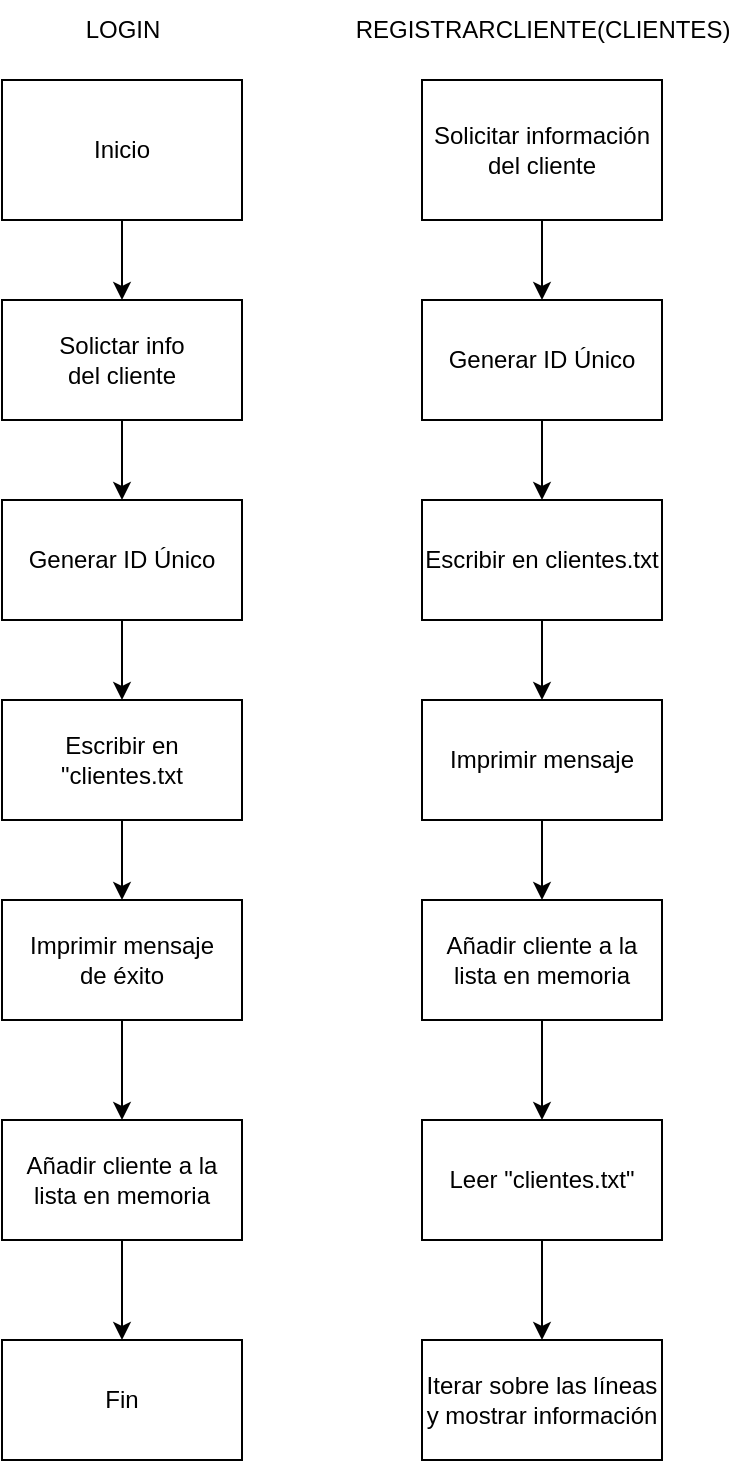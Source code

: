 <mxfile version="22.1.1" type="github">
  <diagram id="C5RBs43oDa-KdzZeNtuy" name="Page-1">
    <mxGraphModel dx="493" dy="568" grid="1" gridSize="10" guides="1" tooltips="1" connect="1" arrows="1" fold="1" page="1" pageScale="1" pageWidth="827" pageHeight="1169" math="0" shadow="0">
      <root>
        <mxCell id="WIyWlLk6GJQsqaUBKTNV-0" />
        <mxCell id="WIyWlLk6GJQsqaUBKTNV-1" parent="WIyWlLk6GJQsqaUBKTNV-0" />
        <mxCell id="VLlErGUeabO-Wsx0XHVg-6" style="edgeStyle=orthogonalEdgeStyle;rounded=0;orthogonalLoop=1;jettySize=auto;html=1;exitX=0.5;exitY=1;exitDx=0;exitDy=0;entryX=0.5;entryY=0;entryDx=0;entryDy=0;" edge="1" parent="WIyWlLk6GJQsqaUBKTNV-1" source="VLlErGUeabO-Wsx0XHVg-0" target="VLlErGUeabO-Wsx0XHVg-1">
          <mxGeometry relative="1" as="geometry" />
        </mxCell>
        <mxCell id="VLlErGUeabO-Wsx0XHVg-0" value="Inicio" style="rounded=0;whiteSpace=wrap;html=1;" vertex="1" parent="WIyWlLk6GJQsqaUBKTNV-1">
          <mxGeometry x="120" y="410" width="120" height="70" as="geometry" />
        </mxCell>
        <mxCell id="VLlErGUeabO-Wsx0XHVg-7" style="edgeStyle=orthogonalEdgeStyle;rounded=0;orthogonalLoop=1;jettySize=auto;html=1;exitX=0.5;exitY=1;exitDx=0;exitDy=0;" edge="1" parent="WIyWlLk6GJQsqaUBKTNV-1" source="VLlErGUeabO-Wsx0XHVg-1" target="VLlErGUeabO-Wsx0XHVg-2">
          <mxGeometry relative="1" as="geometry" />
        </mxCell>
        <mxCell id="VLlErGUeabO-Wsx0XHVg-1" value="Solictar info&lt;br&gt;del cliente" style="rounded=0;whiteSpace=wrap;html=1;" vertex="1" parent="WIyWlLk6GJQsqaUBKTNV-1">
          <mxGeometry x="120" y="520" width="120" height="60" as="geometry" />
        </mxCell>
        <mxCell id="VLlErGUeabO-Wsx0XHVg-8" style="edgeStyle=orthogonalEdgeStyle;rounded=0;orthogonalLoop=1;jettySize=auto;html=1;exitX=0.5;exitY=1;exitDx=0;exitDy=0;" edge="1" parent="WIyWlLk6GJQsqaUBKTNV-1" source="VLlErGUeabO-Wsx0XHVg-2" target="VLlErGUeabO-Wsx0XHVg-3">
          <mxGeometry relative="1" as="geometry" />
        </mxCell>
        <mxCell id="VLlErGUeabO-Wsx0XHVg-2" value="Generar ID Único" style="rounded=0;whiteSpace=wrap;html=1;" vertex="1" parent="WIyWlLk6GJQsqaUBKTNV-1">
          <mxGeometry x="120" y="620" width="120" height="60" as="geometry" />
        </mxCell>
        <mxCell id="VLlErGUeabO-Wsx0XHVg-11" style="edgeStyle=orthogonalEdgeStyle;rounded=0;orthogonalLoop=1;jettySize=auto;html=1;exitX=0.5;exitY=1;exitDx=0;exitDy=0;entryX=0.5;entryY=0;entryDx=0;entryDy=0;" edge="1" parent="WIyWlLk6GJQsqaUBKTNV-1" source="VLlErGUeabO-Wsx0XHVg-3" target="VLlErGUeabO-Wsx0XHVg-9">
          <mxGeometry relative="1" as="geometry" />
        </mxCell>
        <mxCell id="VLlErGUeabO-Wsx0XHVg-3" value="Escribir en&lt;br&gt;&quot;clientes.txt" style="rounded=0;whiteSpace=wrap;html=1;" vertex="1" parent="WIyWlLk6GJQsqaUBKTNV-1">
          <mxGeometry x="120" y="720" width="120" height="60" as="geometry" />
        </mxCell>
        <mxCell id="VLlErGUeabO-Wsx0XHVg-14" style="edgeStyle=orthogonalEdgeStyle;rounded=0;orthogonalLoop=1;jettySize=auto;html=1;exitX=0.5;exitY=1;exitDx=0;exitDy=0;entryX=0.5;entryY=0;entryDx=0;entryDy=0;" edge="1" parent="WIyWlLk6GJQsqaUBKTNV-1" source="VLlErGUeabO-Wsx0XHVg-9" target="VLlErGUeabO-Wsx0XHVg-12">
          <mxGeometry relative="1" as="geometry" />
        </mxCell>
        <mxCell id="VLlErGUeabO-Wsx0XHVg-9" value="Imprimir mensaje&lt;br&gt;de éxito" style="rounded=0;whiteSpace=wrap;html=1;" vertex="1" parent="WIyWlLk6GJQsqaUBKTNV-1">
          <mxGeometry x="120" y="820" width="120" height="60" as="geometry" />
        </mxCell>
        <mxCell id="VLlErGUeabO-Wsx0XHVg-10" value="LOGIN" style="text;html=1;align=center;verticalAlign=middle;resizable=0;points=[];autosize=1;strokeColor=none;fillColor=none;" vertex="1" parent="WIyWlLk6GJQsqaUBKTNV-1">
          <mxGeometry x="150" y="370" width="60" height="30" as="geometry" />
        </mxCell>
        <mxCell id="VLlErGUeabO-Wsx0XHVg-15" style="edgeStyle=orthogonalEdgeStyle;rounded=0;orthogonalLoop=1;jettySize=auto;html=1;exitX=0.5;exitY=1;exitDx=0;exitDy=0;" edge="1" parent="WIyWlLk6GJQsqaUBKTNV-1" source="VLlErGUeabO-Wsx0XHVg-12" target="VLlErGUeabO-Wsx0XHVg-13">
          <mxGeometry relative="1" as="geometry" />
        </mxCell>
        <mxCell id="VLlErGUeabO-Wsx0XHVg-12" value="Añadir cliente a la lista en memoria" style="rounded=0;whiteSpace=wrap;html=1;" vertex="1" parent="WIyWlLk6GJQsqaUBKTNV-1">
          <mxGeometry x="120" y="930" width="120" height="60" as="geometry" />
        </mxCell>
        <mxCell id="VLlErGUeabO-Wsx0XHVg-13" value="Fin" style="rounded=0;whiteSpace=wrap;html=1;" vertex="1" parent="WIyWlLk6GJQsqaUBKTNV-1">
          <mxGeometry x="120" y="1040" width="120" height="60" as="geometry" />
        </mxCell>
        <mxCell id="VLlErGUeabO-Wsx0XHVg-18" value="REGISTRARCLIENTE(CLIENTES)" style="text;html=1;align=center;verticalAlign=middle;resizable=0;points=[];autosize=1;strokeColor=none;fillColor=none;" vertex="1" parent="WIyWlLk6GJQsqaUBKTNV-1">
          <mxGeometry x="285" y="370" width="210" height="30" as="geometry" />
        </mxCell>
        <mxCell id="VLlErGUeabO-Wsx0XHVg-26" style="edgeStyle=orthogonalEdgeStyle;rounded=0;orthogonalLoop=1;jettySize=auto;html=1;exitX=0.5;exitY=1;exitDx=0;exitDy=0;" edge="1" parent="WIyWlLk6GJQsqaUBKTNV-1" source="VLlErGUeabO-Wsx0XHVg-19" target="VLlErGUeabO-Wsx0XHVg-22">
          <mxGeometry relative="1" as="geometry" />
        </mxCell>
        <mxCell id="VLlErGUeabO-Wsx0XHVg-19" value="Solicitar información&lt;br&gt;del cliente" style="rounded=0;whiteSpace=wrap;html=1;" vertex="1" parent="WIyWlLk6GJQsqaUBKTNV-1">
          <mxGeometry x="330" y="410" width="120" height="70" as="geometry" />
        </mxCell>
        <mxCell id="VLlErGUeabO-Wsx0XHVg-28" style="edgeStyle=orthogonalEdgeStyle;rounded=0;orthogonalLoop=1;jettySize=auto;html=1;entryX=0.5;entryY=0;entryDx=0;entryDy=0;" edge="1" parent="WIyWlLk6GJQsqaUBKTNV-1" source="VLlErGUeabO-Wsx0XHVg-22" target="VLlErGUeabO-Wsx0XHVg-23">
          <mxGeometry relative="1" as="geometry" />
        </mxCell>
        <mxCell id="VLlErGUeabO-Wsx0XHVg-22" value="Generar ID Único" style="rounded=0;whiteSpace=wrap;html=1;" vertex="1" parent="WIyWlLk6GJQsqaUBKTNV-1">
          <mxGeometry x="330" y="520" width="120" height="60" as="geometry" />
        </mxCell>
        <mxCell id="VLlErGUeabO-Wsx0XHVg-29" style="edgeStyle=orthogonalEdgeStyle;rounded=0;orthogonalLoop=1;jettySize=auto;html=1;exitX=0.5;exitY=1;exitDx=0;exitDy=0;entryX=0.5;entryY=0;entryDx=0;entryDy=0;" edge="1" parent="WIyWlLk6GJQsqaUBKTNV-1" source="VLlErGUeabO-Wsx0XHVg-23" target="VLlErGUeabO-Wsx0XHVg-24">
          <mxGeometry relative="1" as="geometry" />
        </mxCell>
        <mxCell id="VLlErGUeabO-Wsx0XHVg-23" value="Escribir en clientes.txt" style="rounded=0;whiteSpace=wrap;html=1;" vertex="1" parent="WIyWlLk6GJQsqaUBKTNV-1">
          <mxGeometry x="330" y="620" width="120" height="60" as="geometry" />
        </mxCell>
        <mxCell id="VLlErGUeabO-Wsx0XHVg-30" style="edgeStyle=orthogonalEdgeStyle;rounded=0;orthogonalLoop=1;jettySize=auto;html=1;exitX=0.5;exitY=1;exitDx=0;exitDy=0;" edge="1" parent="WIyWlLk6GJQsqaUBKTNV-1" source="VLlErGUeabO-Wsx0XHVg-24" target="VLlErGUeabO-Wsx0XHVg-25">
          <mxGeometry relative="1" as="geometry" />
        </mxCell>
        <mxCell id="VLlErGUeabO-Wsx0XHVg-24" value="Imprimir mensaje" style="rounded=0;whiteSpace=wrap;html=1;" vertex="1" parent="WIyWlLk6GJQsqaUBKTNV-1">
          <mxGeometry x="330" y="720" width="120" height="60" as="geometry" />
        </mxCell>
        <mxCell id="VLlErGUeabO-Wsx0XHVg-33" style="edgeStyle=orthogonalEdgeStyle;rounded=0;orthogonalLoop=1;jettySize=auto;html=1;entryX=0.5;entryY=0;entryDx=0;entryDy=0;" edge="1" parent="WIyWlLk6GJQsqaUBKTNV-1" source="VLlErGUeabO-Wsx0XHVg-25" target="VLlErGUeabO-Wsx0XHVg-31">
          <mxGeometry relative="1" as="geometry" />
        </mxCell>
        <mxCell id="VLlErGUeabO-Wsx0XHVg-25" value="Añadir cliente a la lista en memoria" style="rounded=0;whiteSpace=wrap;html=1;" vertex="1" parent="WIyWlLk6GJQsqaUBKTNV-1">
          <mxGeometry x="330" y="820" width="120" height="60" as="geometry" />
        </mxCell>
        <mxCell id="VLlErGUeabO-Wsx0XHVg-34" style="edgeStyle=orthogonalEdgeStyle;rounded=0;orthogonalLoop=1;jettySize=auto;html=1;exitX=0.5;exitY=1;exitDx=0;exitDy=0;entryX=0.5;entryY=0;entryDx=0;entryDy=0;" edge="1" parent="WIyWlLk6GJQsqaUBKTNV-1" source="VLlErGUeabO-Wsx0XHVg-31" target="VLlErGUeabO-Wsx0XHVg-32">
          <mxGeometry relative="1" as="geometry" />
        </mxCell>
        <mxCell id="VLlErGUeabO-Wsx0XHVg-31" value="Leer &quot;clientes.txt&quot;" style="rounded=0;whiteSpace=wrap;html=1;" vertex="1" parent="WIyWlLk6GJQsqaUBKTNV-1">
          <mxGeometry x="330" y="930" width="120" height="60" as="geometry" />
        </mxCell>
        <mxCell id="VLlErGUeabO-Wsx0XHVg-32" value="Iterar sobre las líneas y mostrar información" style="rounded=0;whiteSpace=wrap;html=1;" vertex="1" parent="WIyWlLk6GJQsqaUBKTNV-1">
          <mxGeometry x="330" y="1040" width="120" height="60" as="geometry" />
        </mxCell>
      </root>
    </mxGraphModel>
  </diagram>
</mxfile>
